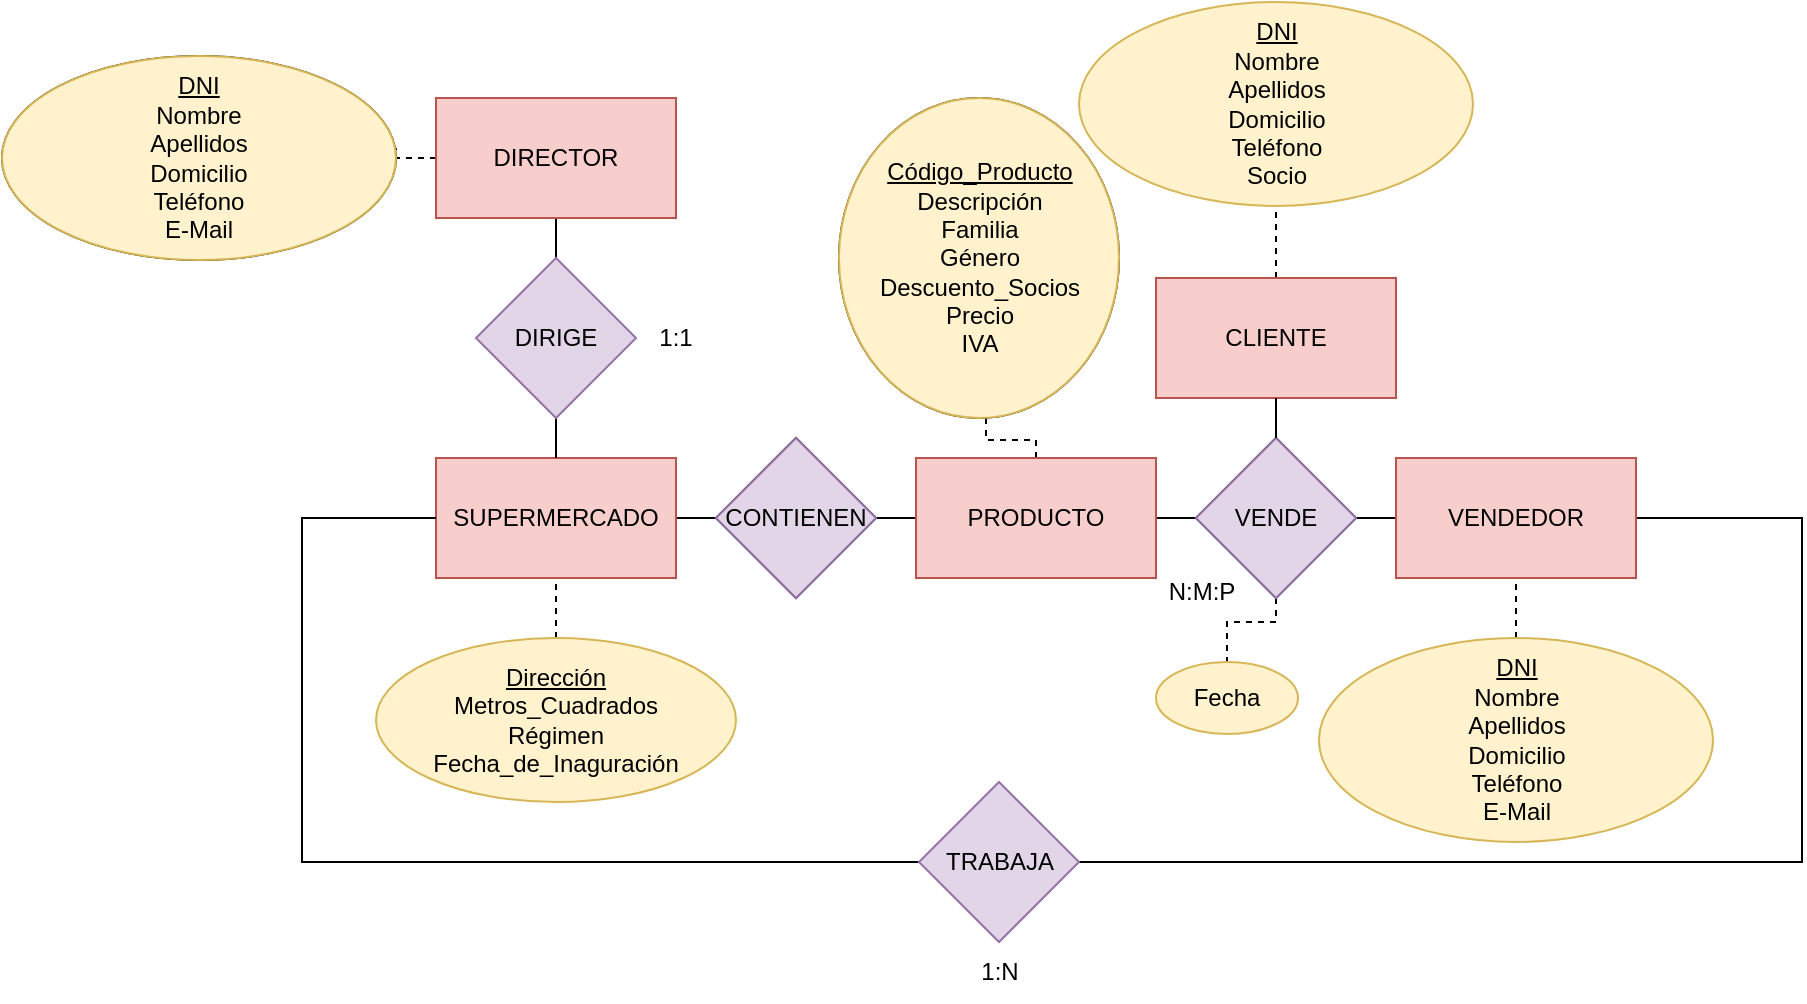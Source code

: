 <mxfile version="20.3.7" type="github">
  <diagram id="-iGVEx5ZZmZ7yN3gthT9" name="Página-1">
    <mxGraphModel dx="868" dy="460" grid="1" gridSize="10" guides="1" tooltips="1" connect="1" arrows="0" fold="1" page="1" pageScale="1" pageWidth="1169" pageHeight="827" math="0" shadow="0">
      <root>
        <mxCell id="0" />
        <mxCell id="1" parent="0" />
        <mxCell id="UDWT9HmrUv0HXfJKakE0-8" style="edgeStyle=orthogonalEdgeStyle;rounded=0;orthogonalLoop=1;jettySize=auto;html=1;exitX=1;exitY=0.5;exitDx=0;exitDy=0;entryX=0;entryY=0.5;entryDx=0;entryDy=0;endArrow=none;endFill=0;" parent="1" source="UDWT9HmrUv0HXfJKakE0-1" target="UDWT9HmrUv0HXfJKakE0-7" edge="1">
          <mxGeometry relative="1" as="geometry" />
        </mxCell>
        <mxCell id="UDWT9HmrUv0HXfJKakE0-1" value="SUPERMERCADO" style="rounded=0;whiteSpace=wrap;html=1;fillColor=#f8cecc;strokeColor=#b85450;" parent="1" vertex="1">
          <mxGeometry x="347" y="338" width="120" height="60" as="geometry" />
        </mxCell>
        <mxCell id="UDWT9HmrUv0HXfJKakE0-5" style="edgeStyle=orthogonalEdgeStyle;rounded=0;orthogonalLoop=1;jettySize=auto;html=1;exitX=0.5;exitY=1;exitDx=0;exitDy=0;entryX=0.5;entryY=0;entryDx=0;entryDy=0;endArrow=none;endFill=0;" parent="1" source="UDWT9HmrUv0HXfJKakE0-2" target="UDWT9HmrUv0HXfJKakE0-4" edge="1">
          <mxGeometry relative="1" as="geometry" />
        </mxCell>
        <mxCell id="UDWT9HmrUv0HXfJKakE0-28" style="edgeStyle=orthogonalEdgeStyle;rounded=0;orthogonalLoop=1;jettySize=auto;html=1;exitX=0;exitY=0.5;exitDx=0;exitDy=0;entryX=1;entryY=0.5;entryDx=0;entryDy=0;dashed=1;endArrow=none;endFill=0;" parent="1" source="UDWT9HmrUv0HXfJKakE0-2" edge="1">
          <mxGeometry relative="1" as="geometry">
            <mxPoint x="327.0" y="183" as="targetPoint" />
          </mxGeometry>
        </mxCell>
        <mxCell id="UDWT9HmrUv0HXfJKakE0-2" value="DIRECTOR" style="rounded=0;whiteSpace=wrap;html=1;fillColor=#f8cecc;strokeColor=#b85450;" parent="1" vertex="1">
          <mxGeometry x="347" y="158" width="120" height="60" as="geometry" />
        </mxCell>
        <mxCell id="UDWT9HmrUv0HXfJKakE0-6" style="edgeStyle=orthogonalEdgeStyle;rounded=0;orthogonalLoop=1;jettySize=auto;html=1;exitX=0.5;exitY=1;exitDx=0;exitDy=0;entryX=0.5;entryY=0;entryDx=0;entryDy=0;endArrow=none;endFill=0;" parent="1" source="UDWT9HmrUv0HXfJKakE0-4" target="UDWT9HmrUv0HXfJKakE0-1" edge="1">
          <mxGeometry relative="1" as="geometry" />
        </mxCell>
        <mxCell id="UDWT9HmrUv0HXfJKakE0-4" value="DIRIGE" style="rhombus;whiteSpace=wrap;html=1;fillColor=#e1d5e7;strokeColor=#9673a6;" parent="1" vertex="1">
          <mxGeometry x="367" y="238" width="80" height="80" as="geometry" />
        </mxCell>
        <mxCell id="UDWT9HmrUv0HXfJKakE0-10" style="edgeStyle=orthogonalEdgeStyle;rounded=0;orthogonalLoop=1;jettySize=auto;html=1;exitX=1;exitY=0.5;exitDx=0;exitDy=0;entryX=0;entryY=0.5;entryDx=0;entryDy=0;endArrow=none;endFill=0;" parent="1" source="UDWT9HmrUv0HXfJKakE0-7" target="UDWT9HmrUv0HXfJKakE0-9" edge="1">
          <mxGeometry relative="1" as="geometry" />
        </mxCell>
        <mxCell id="UDWT9HmrUv0HXfJKakE0-7" value="CONTIENEN" style="rhombus;whiteSpace=wrap;html=1;" parent="1" vertex="1">
          <mxGeometry x="487" y="328" width="80" height="80" as="geometry" />
        </mxCell>
        <mxCell id="UDWT9HmrUv0HXfJKakE0-14" style="edgeStyle=orthogonalEdgeStyle;rounded=0;orthogonalLoop=1;jettySize=auto;html=1;exitX=1;exitY=0.5;exitDx=0;exitDy=0;entryX=0;entryY=0.5;entryDx=0;entryDy=0;endArrow=none;endFill=0;" parent="1" source="UDWT9HmrUv0HXfJKakE0-9" target="UDWT9HmrUv0HXfJKakE0-12" edge="1">
          <mxGeometry relative="1" as="geometry" />
        </mxCell>
        <mxCell id="UDWT9HmrUv0HXfJKakE0-9" value="PRODUCTOS" style="rounded=0;whiteSpace=wrap;html=1;fillColor=#dae8fc;strokeColor=#6c8ebf;" parent="1" vertex="1">
          <mxGeometry x="587" y="338" width="120" height="60" as="geometry" />
        </mxCell>
        <mxCell id="UDWT9HmrUv0HXfJKakE0-11" style="edgeStyle=orthogonalEdgeStyle;rounded=0;orthogonalLoop=1;jettySize=auto;html=1;exitX=1;exitY=0.5;exitDx=0;exitDy=0;entryX=0;entryY=0.5;entryDx=0;entryDy=0;endArrow=none;endFill=0;" parent="1" source="UDWT9HmrUv0HXfJKakE0-12" target="UDWT9HmrUv0HXfJKakE0-13" edge="1">
          <mxGeometry relative="1" as="geometry" />
        </mxCell>
        <mxCell id="UDWT9HmrUv0HXfJKakE0-12" value="VENDEN" style="rhombus;whiteSpace=wrap;html=1;" parent="1" vertex="1">
          <mxGeometry x="727" y="328" width="80" height="80" as="geometry" />
        </mxCell>
        <mxCell id="UDWT9HmrUv0HXfJKakE0-13" value="VENDEDORES" style="rounded=0;whiteSpace=wrap;html=1;fillColor=#dae8fc;strokeColor=#6c8ebf;" parent="1" vertex="1">
          <mxGeometry x="827" y="338" width="120" height="60" as="geometry" />
        </mxCell>
        <mxCell id="UDWT9HmrUv0HXfJKakE0-58" style="edgeStyle=orthogonalEdgeStyle;rounded=0;orthogonalLoop=1;jettySize=auto;html=1;exitX=0.5;exitY=1;exitDx=0;exitDy=0;entryX=0.5;entryY=0;entryDx=0;entryDy=0;dashed=1;endArrow=none;endFill=0;" parent="1" source="UDWT9HmrUv0HXfJKakE0-19" target="UDWT9HmrUv0HXfJKakE0-57" edge="1">
          <mxGeometry relative="1" as="geometry">
            <Array as="points">
              <mxPoint x="767" y="420" />
              <mxPoint x="743" y="420" />
            </Array>
          </mxGeometry>
        </mxCell>
        <mxCell id="UDWT9HmrUv0HXfJKakE0-19" value="VENDE" style="rhombus;whiteSpace=wrap;html=1;fillColor=#e1d5e7;strokeColor=#9673a6;" parent="1" vertex="1">
          <mxGeometry x="727" y="328" width="80" height="80" as="geometry" />
        </mxCell>
        <mxCell id="UDWT9HmrUv0HXfJKakE0-21" value="CONTIENEN" style="rhombus;whiteSpace=wrap;html=1;fillColor=#e1d5e7;strokeColor=#9673a6;" parent="1" vertex="1">
          <mxGeometry x="487" y="328" width="80" height="80" as="geometry" />
        </mxCell>
        <mxCell id="UDWT9HmrUv0HXfJKakE0-27" value="" style="endArrow=none;dashed=1;html=1;rounded=0;entryX=0.5;entryY=1;entryDx=0;entryDy=0;exitX=0.5;exitY=0;exitDx=0;exitDy=0;" parent="1" target="UDWT9HmrUv0HXfJKakE0-1" edge="1">
          <mxGeometry width="50" height="50" relative="1" as="geometry">
            <mxPoint x="407" y="428" as="sourcePoint" />
            <mxPoint x="412" y="353" as="targetPoint" />
          </mxGeometry>
        </mxCell>
        <mxCell id="UDWT9HmrUv0HXfJKakE0-29" value="" style="endArrow=none;dashed=1;html=1;entryX=0.5;entryY=1;entryDx=0;entryDy=0;exitX=0.5;exitY=0;exitDx=0;exitDy=0;rounded=0;" parent="1" source="UDWT9HmrUv0HXfJKakE0-9" edge="1">
          <mxGeometry width="50" height="50" relative="1" as="geometry">
            <mxPoint x="632" y="383" as="sourcePoint" />
            <mxPoint x="622" y="318" as="targetPoint" />
            <Array as="points">
              <mxPoint x="647" y="329" />
              <mxPoint x="622" y="329" />
            </Array>
          </mxGeometry>
        </mxCell>
        <mxCell id="UDWT9HmrUv0HXfJKakE0-30" value="" style="endArrow=none;dashed=1;html=1;rounded=0;entryX=0.5;entryY=1;entryDx=0;entryDy=0;exitX=0.5;exitY=0;exitDx=0;exitDy=0;" parent="1" target="UDWT9HmrUv0HXfJKakE0-13" edge="1">
          <mxGeometry width="50" height="50" relative="1" as="geometry">
            <mxPoint x="887" y="428" as="sourcePoint" />
            <mxPoint x="742" y="403" as="targetPoint" />
          </mxGeometry>
        </mxCell>
        <mxCell id="T8t1x1bYZv3rTWK3qDM8-3" style="edgeStyle=orthogonalEdgeStyle;rounded=0;orthogonalLoop=1;jettySize=auto;html=1;exitX=1;exitY=0.5;exitDx=0;exitDy=0;entryX=1;entryY=0.5;entryDx=0;entryDy=0;endArrow=none;endFill=0;" edge="1" parent="1" source="UDWT9HmrUv0HXfJKakE0-32" target="T8t1x1bYZv3rTWK3qDM8-1">
          <mxGeometry relative="1" as="geometry">
            <Array as="points">
              <mxPoint x="1030" y="368" />
              <mxPoint x="1030" y="540" />
            </Array>
          </mxGeometry>
        </mxCell>
        <mxCell id="UDWT9HmrUv0HXfJKakE0-32" value="VENDEDOR" style="rounded=0;whiteSpace=wrap;html=1;fillColor=#f8cecc;strokeColor=#b85450;" parent="1" vertex="1">
          <mxGeometry x="827" y="338" width="120" height="60" as="geometry" />
        </mxCell>
        <mxCell id="UDWT9HmrUv0HXfJKakE0-33" value="PRODUCTO" style="rounded=0;whiteSpace=wrap;html=1;fillColor=#f8cecc;strokeColor=#b85450;" parent="1" vertex="1">
          <mxGeometry x="587" y="338" width="120" height="60" as="geometry" />
        </mxCell>
        <mxCell id="UDWT9HmrUv0HXfJKakE0-59" style="edgeStyle=orthogonalEdgeStyle;rounded=0;orthogonalLoop=1;jettySize=auto;html=1;exitX=0.5;exitY=0;exitDx=0;exitDy=0;entryX=0.5;entryY=1;entryDx=0;entryDy=0;dashed=1;endArrow=none;endFill=0;" parent="1" source="UDWT9HmrUv0HXfJKakE0-34" target="UDWT9HmrUv0HXfJKakE0-45" edge="1">
          <mxGeometry relative="1" as="geometry" />
        </mxCell>
        <mxCell id="UDWT9HmrUv0HXfJKakE0-34" value="CLIENTE" style="rounded=0;whiteSpace=wrap;html=1;fillColor=#f8cecc;strokeColor=#b85450;" parent="1" vertex="1">
          <mxGeometry x="707" y="248" width="120" height="60" as="geometry" />
        </mxCell>
        <mxCell id="UDWT9HmrUv0HXfJKakE0-37" style="edgeStyle=orthogonalEdgeStyle;rounded=0;orthogonalLoop=1;jettySize=auto;html=1;exitX=0.5;exitY=1;exitDx=0;exitDy=0;entryX=0.5;entryY=0;entryDx=0;entryDy=0;endArrow=none;endFill=0;" parent="1" target="UDWT9HmrUv0HXfJKakE0-19" edge="1">
          <mxGeometry relative="1" as="geometry">
            <mxPoint x="767" y="308" as="sourcePoint" />
          </mxGeometry>
        </mxCell>
        <mxCell id="UDWT9HmrUv0HXfJKakE0-44" value="&lt;span style=&quot;text-align: left;&quot;&gt;&lt;u&gt;DNI&lt;/u&gt;&lt;/span&gt;&lt;br style=&quot;text-align: left;&quot;&gt;&lt;span style=&quot;text-align: left;&quot;&gt;Nombre&lt;/span&gt;&lt;br style=&quot;text-align: left;&quot;&gt;&lt;span style=&quot;text-align: left;&quot;&gt;Apellidos&lt;/span&gt;&lt;br style=&quot;text-align: left;&quot;&gt;&lt;span style=&quot;text-align: left;&quot;&gt;Domicilio&lt;/span&gt;&lt;br style=&quot;text-align: left;&quot;&gt;&lt;span style=&quot;text-align: left;&quot;&gt;Teléfono&lt;/span&gt;&lt;br style=&quot;text-align: left;&quot;&gt;&lt;span style=&quot;text-align: left;&quot;&gt;E-Mail&lt;/span&gt;" style="ellipse;whiteSpace=wrap;html=1;rounded=1;" parent="1" vertex="1">
          <mxGeometry x="130" y="137" width="197" height="102" as="geometry" />
        </mxCell>
        <mxCell id="UDWT9HmrUv0HXfJKakE0-45" value="&lt;span style=&quot;&quot;&gt;&lt;u&gt;DNI&lt;/u&gt;&lt;/span&gt;&lt;br style=&quot;&quot;&gt;&lt;span style=&quot;&quot;&gt;Nombre&lt;/span&gt;&lt;br style=&quot;&quot;&gt;&lt;span style=&quot;&quot;&gt;Apellidos&lt;/span&gt;&lt;br style=&quot;&quot;&gt;&lt;span style=&quot;&quot;&gt;Domicilio&lt;/span&gt;&lt;br style=&quot;&quot;&gt;&lt;span style=&quot;&quot;&gt;Teléfono&lt;/span&gt;&lt;br style=&quot;&quot;&gt;&lt;div style=&quot;&quot;&gt;&lt;span style=&quot;background-color: initial;&quot;&gt;Socio&lt;/span&gt;&lt;/div&gt;" style="ellipse;whiteSpace=wrap;html=1;rounded=1;align=center;fillColor=#fff2cc;strokeColor=#d6b656;" parent="1" vertex="1">
          <mxGeometry x="668.5" y="110" width="197" height="102" as="geometry" />
        </mxCell>
        <mxCell id="UDWT9HmrUv0HXfJKakE0-46" value="&lt;span style=&quot;text-align: left;&quot;&gt;&lt;u&gt;DNI&lt;/u&gt;&lt;/span&gt;&lt;br style=&quot;text-align: left;&quot;&gt;&lt;span style=&quot;text-align: left;&quot;&gt;Nombre&lt;/span&gt;&lt;br style=&quot;text-align: left;&quot;&gt;&lt;span style=&quot;text-align: left;&quot;&gt;Apellidos&lt;/span&gt;&lt;br style=&quot;text-align: left;&quot;&gt;&lt;span style=&quot;text-align: left;&quot;&gt;Domicilio&lt;/span&gt;&lt;br style=&quot;text-align: left;&quot;&gt;&lt;span style=&quot;text-align: left;&quot;&gt;Teléfono&lt;/span&gt;&lt;br style=&quot;text-align: left;&quot;&gt;&lt;span style=&quot;text-align: left;&quot;&gt;E-Mail&lt;/span&gt;" style="ellipse;whiteSpace=wrap;html=1;rounded=1;fillColor=#fff2cc;strokeColor=#d6b656;" parent="1" vertex="1">
          <mxGeometry x="788.5" y="428" width="197" height="102" as="geometry" />
        </mxCell>
        <mxCell id="UDWT9HmrUv0HXfJKakE0-51" value="&lt;span style=&quot;text-align: left;&quot;&gt;Cdigo_Producto&amp;nbsp;*&lt;/span&gt;&lt;br style=&quot;text-align: left;&quot;&gt;&lt;span style=&quot;text-align: left;&quot;&gt;Descripción&lt;/span&gt;&lt;br style=&quot;text-align: left;&quot;&gt;&lt;span style=&quot;text-align: left;&quot;&gt;Familia&lt;/span&gt;&lt;br style=&quot;text-align: left;&quot;&gt;&lt;span style=&quot;text-align: left;&quot;&gt;Género&lt;/span&gt;&lt;br style=&quot;text-align: left;&quot;&gt;&lt;span style=&quot;text-align: left;&quot;&gt;Descuento_Socios&lt;/span&gt;&lt;br style=&quot;text-align: left;&quot;&gt;&lt;span style=&quot;text-align: left;&quot;&gt;Precio&lt;/span&gt;&lt;br style=&quot;text-align: left;&quot;&gt;&lt;span style=&quot;text-align: left;&quot;&gt;IVA&lt;/span&gt;" style="ellipse;whiteSpace=wrap;html=1;rounded=1;" parent="1" vertex="1">
          <mxGeometry x="548.5" y="158" width="140" height="160" as="geometry" />
        </mxCell>
        <mxCell id="UDWT9HmrUv0HXfJKakE0-53" value="&lt;div style=&quot;&quot;&gt;&lt;span style=&quot;background-color: initial;&quot;&gt;&lt;u&gt;Dirección&lt;/u&gt;&lt;/span&gt;&lt;/div&gt;&lt;div style=&quot;&quot;&gt;&lt;span style=&quot;background-color: initial;&quot;&gt;Metros_Cuadrados&lt;/span&gt;&lt;/div&gt;&lt;div style=&quot;&quot;&gt;&lt;span style=&quot;background-color: initial;&quot;&gt;Régimen&lt;/span&gt;&lt;/div&gt;&lt;div style=&quot;&quot;&gt;&lt;span style=&quot;background-color: initial;&quot;&gt;Fecha_de_Inaguración&lt;/span&gt;&lt;/div&gt;" style="ellipse;whiteSpace=wrap;html=1;rounded=1;align=center;fillColor=#fff2cc;strokeColor=#d6b656;" parent="1" vertex="1">
          <mxGeometry x="317" y="428" width="180" height="82" as="geometry" />
        </mxCell>
        <mxCell id="UDWT9HmrUv0HXfJKakE0-54" value="&lt;span style=&quot;text-align: left;&quot;&gt;&lt;u&gt;DNI&lt;/u&gt;&lt;/span&gt;&lt;br style=&quot;text-align: left;&quot;&gt;&lt;span style=&quot;text-align: left;&quot;&gt;Nombre&lt;/span&gt;&lt;br style=&quot;text-align: left;&quot;&gt;&lt;span style=&quot;text-align: left;&quot;&gt;Apellidos&lt;/span&gt;&lt;br style=&quot;text-align: left;&quot;&gt;&lt;span style=&quot;text-align: left;&quot;&gt;Domicilio&lt;/span&gt;&lt;br style=&quot;text-align: left;&quot;&gt;&lt;span style=&quot;text-align: left;&quot;&gt;Teléfono&lt;/span&gt;&lt;br style=&quot;text-align: left;&quot;&gt;&lt;span style=&quot;text-align: left;&quot;&gt;E-Mail&lt;/span&gt;" style="ellipse;whiteSpace=wrap;html=1;rounded=1;fillColor=#fff2cc;strokeColor=#d6b656;" parent="1" vertex="1">
          <mxGeometry x="130" y="137" width="197" height="102" as="geometry" />
        </mxCell>
        <mxCell id="UDWT9HmrUv0HXfJKakE0-55" value="&lt;span style=&quot;text-align: left;&quot;&gt;&lt;u&gt;Código_Producto&lt;/u&gt;&lt;/span&gt;&lt;br style=&quot;text-align: left;&quot;&gt;&lt;span style=&quot;text-align: left;&quot;&gt;Descripción&lt;/span&gt;&lt;br style=&quot;text-align: left;&quot;&gt;&lt;span style=&quot;text-align: left;&quot;&gt;Familia&lt;/span&gt;&lt;br style=&quot;text-align: left;&quot;&gt;&lt;span style=&quot;text-align: left;&quot;&gt;Género&lt;/span&gt;&lt;br style=&quot;text-align: left;&quot;&gt;&lt;span style=&quot;text-align: left;&quot;&gt;Descuento_Socios&lt;/span&gt;&lt;br style=&quot;text-align: left;&quot;&gt;&lt;span style=&quot;text-align: left;&quot;&gt;Precio&lt;/span&gt;&lt;br style=&quot;text-align: left;&quot;&gt;&lt;span style=&quot;text-align: left;&quot;&gt;IVA&lt;/span&gt;" style="ellipse;whiteSpace=wrap;html=1;rounded=1;fillColor=#fff2cc;strokeColor=#d6b656;" parent="1" vertex="1">
          <mxGeometry x="548.5" y="158" width="140" height="160" as="geometry" />
        </mxCell>
        <mxCell id="UDWT9HmrUv0HXfJKakE0-57" value="Fecha" style="ellipse;whiteSpace=wrap;html=1;rounded=1;fillColor=#fff2cc;strokeColor=#d6b656;" parent="1" vertex="1">
          <mxGeometry x="707" y="440" width="71" height="36" as="geometry" />
        </mxCell>
        <mxCell id="T8t1x1bYZv3rTWK3qDM8-4" style="edgeStyle=orthogonalEdgeStyle;rounded=0;orthogonalLoop=1;jettySize=auto;html=1;exitX=0;exitY=0.5;exitDx=0;exitDy=0;entryX=0;entryY=0.5;entryDx=0;entryDy=0;endArrow=none;endFill=0;" edge="1" parent="1" source="T8t1x1bYZv3rTWK3qDM8-1" target="UDWT9HmrUv0HXfJKakE0-1">
          <mxGeometry relative="1" as="geometry">
            <Array as="points">
              <mxPoint x="280" y="540" />
              <mxPoint x="280" y="368" />
            </Array>
          </mxGeometry>
        </mxCell>
        <mxCell id="T8t1x1bYZv3rTWK3qDM8-1" value="TRABAJA" style="rhombus;whiteSpace=wrap;html=1;fillColor=#e1d5e7;strokeColor=#9673a6;" vertex="1" parent="1">
          <mxGeometry x="588.5" y="500" width="80" height="80" as="geometry" />
        </mxCell>
        <mxCell id="T8t1x1bYZv3rTWK3qDM8-6" value="1:1" style="text;html=1;strokeColor=none;fillColor=none;align=center;verticalAlign=middle;whiteSpace=wrap;rounded=0;" vertex="1" parent="1">
          <mxGeometry x="437" y="263" width="60" height="30" as="geometry" />
        </mxCell>
        <mxCell id="T8t1x1bYZv3rTWK3qDM8-7" value="1:N" style="text;html=1;strokeColor=none;fillColor=none;align=center;verticalAlign=middle;whiteSpace=wrap;rounded=0;" vertex="1" parent="1">
          <mxGeometry x="598.5" y="580" width="60" height="30" as="geometry" />
        </mxCell>
        <mxCell id="T8t1x1bYZv3rTWK3qDM8-8" value="N:M:P" style="text;html=1;strokeColor=none;fillColor=none;align=center;verticalAlign=middle;whiteSpace=wrap;rounded=0;" vertex="1" parent="1">
          <mxGeometry x="700" y="390" width="60" height="30" as="geometry" />
        </mxCell>
      </root>
    </mxGraphModel>
  </diagram>
</mxfile>
